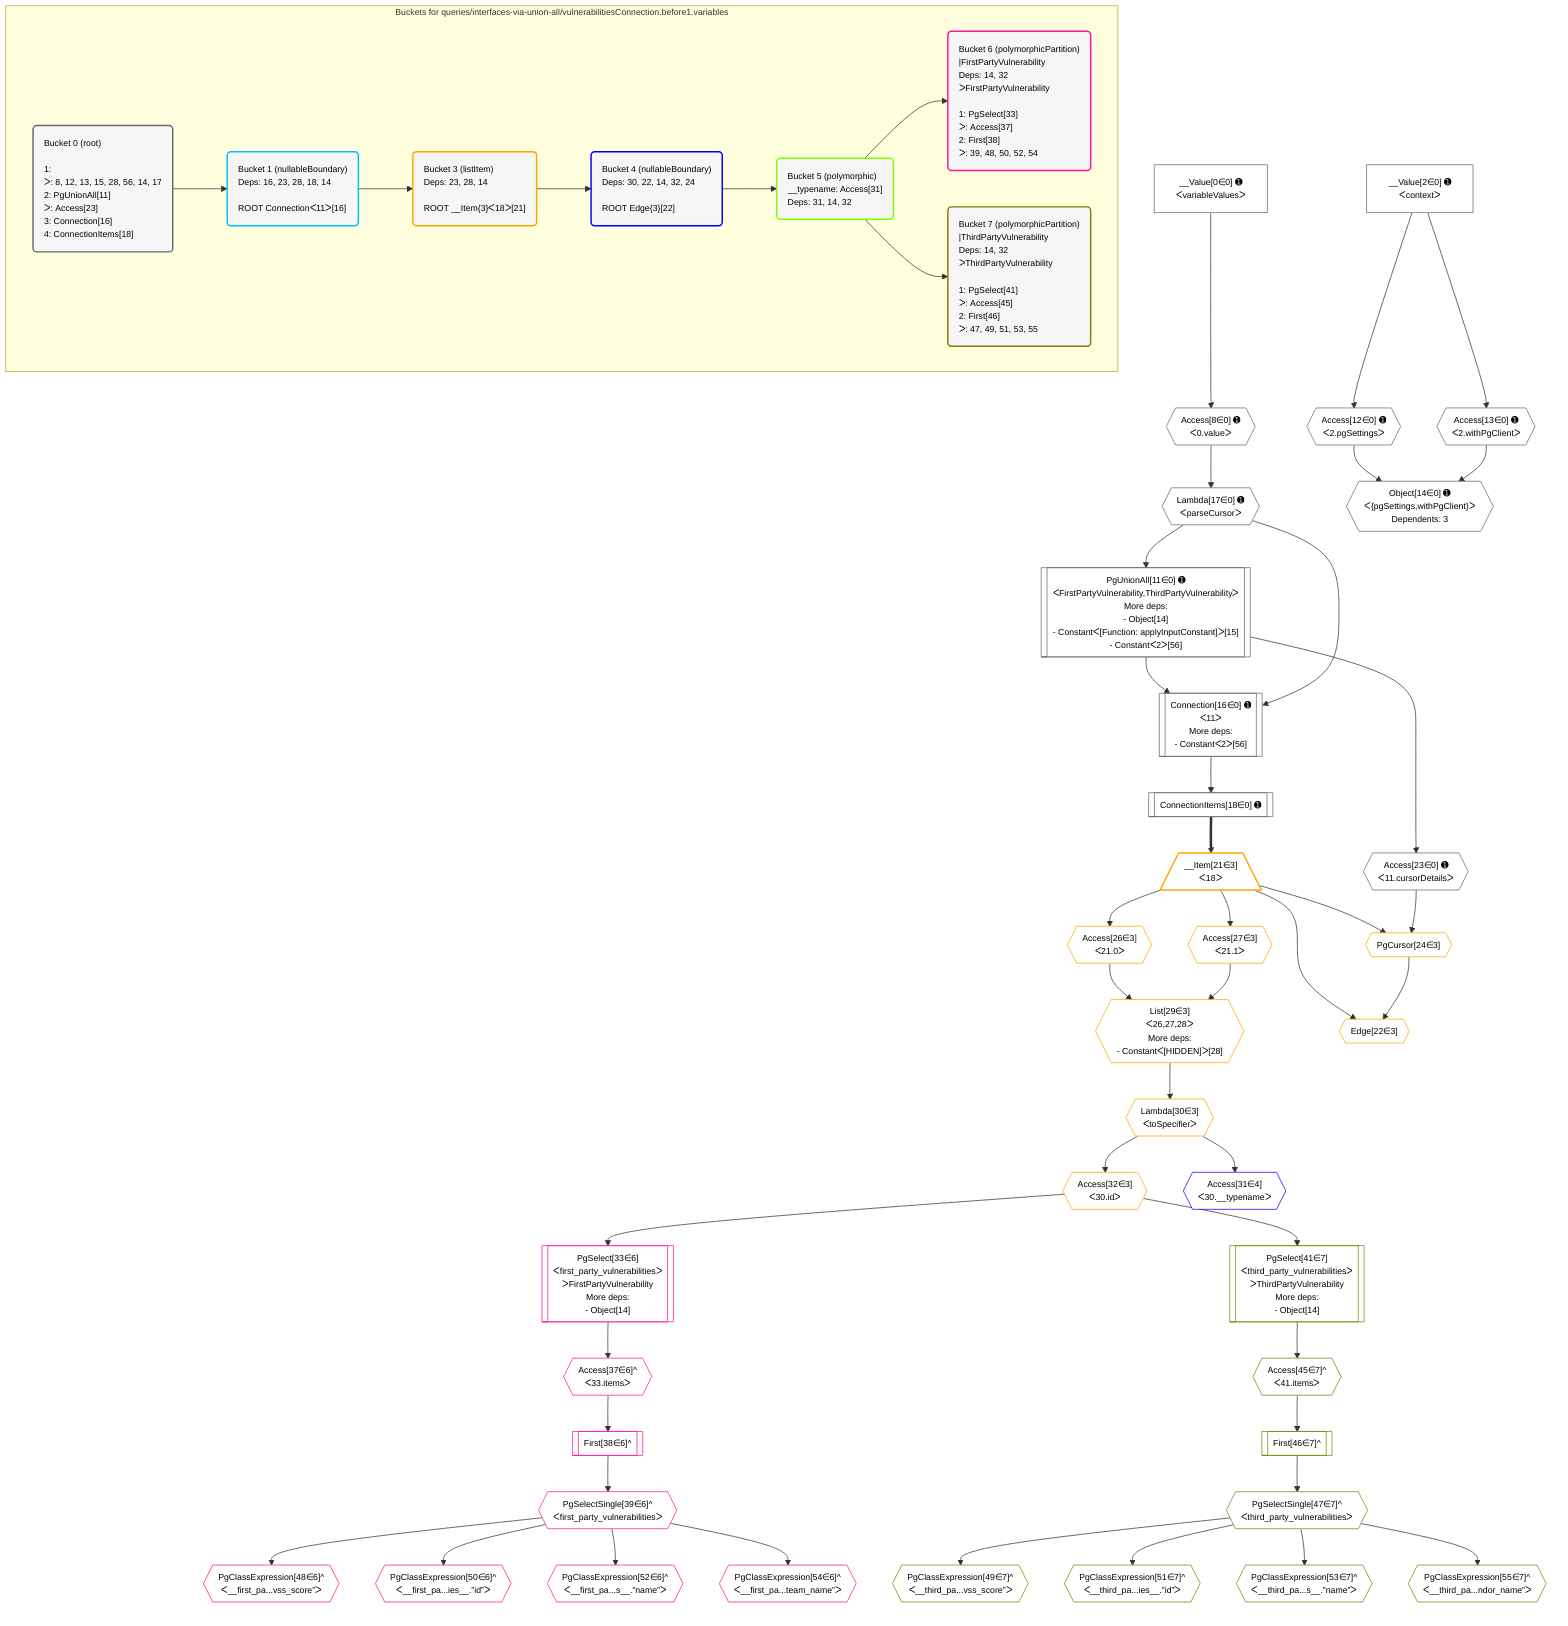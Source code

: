 %%{init: {'themeVariables': { 'fontSize': '12px'}}}%%
graph TD
    classDef path fill:#eee,stroke:#000,color:#000
    classDef plan fill:#fff,stroke-width:1px,color:#000
    classDef itemplan fill:#fff,stroke-width:2px,color:#000
    classDef unbatchedplan fill:#dff,stroke-width:1px,color:#000
    classDef sideeffectplan fill:#fcc,stroke-width:2px,color:#000
    classDef bucket fill:#f6f6f6,color:#000,stroke-width:2px,text-align:left

    subgraph "Buckets for queries/interfaces-via-union-all/vulnerabilitiesConnection.before1.variables"
    Bucket0("Bucket 0 (root)<br /><br />1: <br />ᐳ: 8, 12, 13, 15, 28, 56, 14, 17<br />2: PgUnionAll[11]<br />ᐳ: Access[23]<br />3: Connection[16]<br />4: ConnectionItems[18]"):::bucket
    Bucket1("Bucket 1 (nullableBoundary)<br />Deps: 16, 23, 28, 18, 14<br /><br />ROOT Connectionᐸ11ᐳ[16]"):::bucket
    Bucket3("Bucket 3 (listItem)<br />Deps: 23, 28, 14<br /><br />ROOT __Item{3}ᐸ18ᐳ[21]"):::bucket
    Bucket4("Bucket 4 (nullableBoundary)<br />Deps: 30, 22, 14, 32, 24<br /><br />ROOT Edge{3}[22]"):::bucket
    Bucket5("Bucket 5 (polymorphic)<br />__typename: Access[31]<br />Deps: 31, 14, 32"):::bucket
    Bucket6("Bucket 6 (polymorphicPartition)<br />|FirstPartyVulnerability<br />Deps: 14, 32<br />ᐳFirstPartyVulnerability<br /><br />1: PgSelect[33]<br />ᐳ: Access[37]<br />2: First[38]<br />ᐳ: 39, 48, 50, 52, 54"):::bucket
    Bucket7("Bucket 7 (polymorphicPartition)<br />|ThirdPartyVulnerability<br />Deps: 14, 32<br />ᐳThirdPartyVulnerability<br /><br />1: PgSelect[41]<br />ᐳ: Access[45]<br />2: First[46]<br />ᐳ: 47, 49, 51, 53, 55"):::bucket
    end
    Bucket0 --> Bucket1
    Bucket1 --> Bucket3
    Bucket3 --> Bucket4
    Bucket4 --> Bucket5
    Bucket5 --> Bucket6 & Bucket7

    %% plan dependencies
    PgUnionAll11[["PgUnionAll[11∈0] ➊<br />ᐸFirstPartyVulnerability,ThirdPartyVulnerabilityᐳ<br />More deps:<br />- Object[14]<br />- Constantᐸ[Function: applyInputConstant]ᐳ[15]<br />- Constantᐸ2ᐳ[56]"]]:::plan
    Lambda17{{"Lambda[17∈0] ➊<br />ᐸparseCursorᐳ"}}:::plan
    Lambda17 --> PgUnionAll11
    Connection16[["Connection[16∈0] ➊<br />ᐸ11ᐳ<br />More deps:<br />- Constantᐸ2ᐳ[56]"]]:::plan
    PgUnionAll11 & Lambda17 --> Connection16
    Object14{{"Object[14∈0] ➊<br />ᐸ{pgSettings,withPgClient}ᐳ<br />Dependents: 3"}}:::plan
    Access12{{"Access[12∈0] ➊<br />ᐸ2.pgSettingsᐳ"}}:::plan
    Access13{{"Access[13∈0] ➊<br />ᐸ2.withPgClientᐳ"}}:::plan
    Access12 & Access13 --> Object14
    Access8{{"Access[8∈0] ➊<br />ᐸ0.valueᐳ"}}:::plan
    __Value0["__Value[0∈0] ➊<br />ᐸvariableValuesᐳ"]:::plan
    __Value0 --> Access8
    __Value2["__Value[2∈0] ➊<br />ᐸcontextᐳ"]:::plan
    __Value2 --> Access12
    __Value2 --> Access13
    Access8 --> Lambda17
    ConnectionItems18[["ConnectionItems[18∈0] ➊"]]:::plan
    Connection16 --> ConnectionItems18
    Access23{{"Access[23∈0] ➊<br />ᐸ11.cursorDetailsᐳ"}}:::plan
    PgUnionAll11 --> Access23
    List29{{"List[29∈3]<br />ᐸ26,27,28ᐳ<br />More deps:<br />- Constantᐸ[HIDDEN]ᐳ[28]"}}:::plan
    Access26{{"Access[26∈3]<br />ᐸ21.0ᐳ"}}:::plan
    Access27{{"Access[27∈3]<br />ᐸ21.1ᐳ"}}:::plan
    Access26 & Access27 --> List29
    Edge22{{"Edge[22∈3]"}}:::plan
    __Item21[/"__Item[21∈3]<br />ᐸ18ᐳ"\]:::itemplan
    PgCursor24{{"PgCursor[24∈3]"}}:::plan
    __Item21 & PgCursor24 --> Edge22
    __Item21 & Access23 --> PgCursor24
    ConnectionItems18 ==> __Item21
    __Item21 --> Access26
    __Item21 --> Access27
    Lambda30{{"Lambda[30∈3]<br />ᐸtoSpecifierᐳ"}}:::plan
    List29 --> Lambda30
    Access32{{"Access[32∈3]<br />ᐸ30.idᐳ"}}:::plan
    Lambda30 --> Access32
    Access31{{"Access[31∈4]<br />ᐸ30.__typenameᐳ"}}:::plan
    Lambda30 --> Access31
    PgSelect33[["PgSelect[33∈6]<br />ᐸfirst_party_vulnerabilitiesᐳ<br />ᐳFirstPartyVulnerability<br />More deps:<br />- Object[14]"]]:::plan
    Access32 --> PgSelect33
    Access37{{"Access[37∈6]^<br />ᐸ33.itemsᐳ"}}:::plan
    PgSelect33 --> Access37
    First38[["First[38∈6]^"]]:::plan
    Access37 --> First38
    PgSelectSingle39{{"PgSelectSingle[39∈6]^<br />ᐸfirst_party_vulnerabilitiesᐳ"}}:::plan
    First38 --> PgSelectSingle39
    PgClassExpression48{{"PgClassExpression[48∈6]^<br />ᐸ__first_pa...vss_score”ᐳ"}}:::plan
    PgSelectSingle39 --> PgClassExpression48
    PgClassExpression50{{"PgClassExpression[50∈6]^<br />ᐸ__first_pa...ies__.”id”ᐳ"}}:::plan
    PgSelectSingle39 --> PgClassExpression50
    PgClassExpression52{{"PgClassExpression[52∈6]^<br />ᐸ__first_pa...s__.”name”ᐳ"}}:::plan
    PgSelectSingle39 --> PgClassExpression52
    PgClassExpression54{{"PgClassExpression[54∈6]^<br />ᐸ__first_pa...team_name”ᐳ"}}:::plan
    PgSelectSingle39 --> PgClassExpression54
    PgSelect41[["PgSelect[41∈7]<br />ᐸthird_party_vulnerabilitiesᐳ<br />ᐳThirdPartyVulnerability<br />More deps:<br />- Object[14]"]]:::plan
    Access32 --> PgSelect41
    Access45{{"Access[45∈7]^<br />ᐸ41.itemsᐳ"}}:::plan
    PgSelect41 --> Access45
    First46[["First[46∈7]^"]]:::plan
    Access45 --> First46
    PgSelectSingle47{{"PgSelectSingle[47∈7]^<br />ᐸthird_party_vulnerabilitiesᐳ"}}:::plan
    First46 --> PgSelectSingle47
    PgClassExpression49{{"PgClassExpression[49∈7]^<br />ᐸ__third_pa...vss_score”ᐳ"}}:::plan
    PgSelectSingle47 --> PgClassExpression49
    PgClassExpression51{{"PgClassExpression[51∈7]^<br />ᐸ__third_pa...ies__.”id”ᐳ"}}:::plan
    PgSelectSingle47 --> PgClassExpression51
    PgClassExpression53{{"PgClassExpression[53∈7]^<br />ᐸ__third_pa...s__.”name”ᐳ"}}:::plan
    PgSelectSingle47 --> PgClassExpression53
    PgClassExpression55{{"PgClassExpression[55∈7]^<br />ᐸ__third_pa...ndor_name”ᐳ"}}:::plan
    PgSelectSingle47 --> PgClassExpression55

    %% define steps
    classDef bucket0 stroke:#696969
    class Bucket0,__Value0,__Value2,Access8,PgUnionAll11,Access12,Access13,Object14,Connection16,Lambda17,ConnectionItems18,Access23 bucket0
    classDef bucket1 stroke:#00bfff
    class Bucket1 bucket1
    classDef bucket3 stroke:#ffa500
    class Bucket3,__Item21,Edge22,PgCursor24,Access26,Access27,List29,Lambda30,Access32 bucket3
    classDef bucket4 stroke:#0000ff
    class Bucket4,Access31 bucket4
    classDef bucket5 stroke:#7fff00
    class Bucket5 bucket5
    classDef bucket6 stroke:#ff1493
    class Bucket6,PgSelect33,Access37,First38,PgSelectSingle39,PgClassExpression48,PgClassExpression50,PgClassExpression52,PgClassExpression54 bucket6
    classDef bucket7 stroke:#808000
    class Bucket7,PgSelect41,Access45,First46,PgSelectSingle47,PgClassExpression49,PgClassExpression51,PgClassExpression53,PgClassExpression55 bucket7